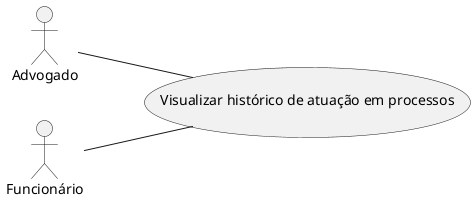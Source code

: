 @startuml
left to right direction

actor "Advogado" as Advogado
actor "Funcionário" as Funcionario

usecase "Visualizar histórico de atuação em processos" as UC7

Advogado -- UC7
Funcionario -- UC7

@enduml
